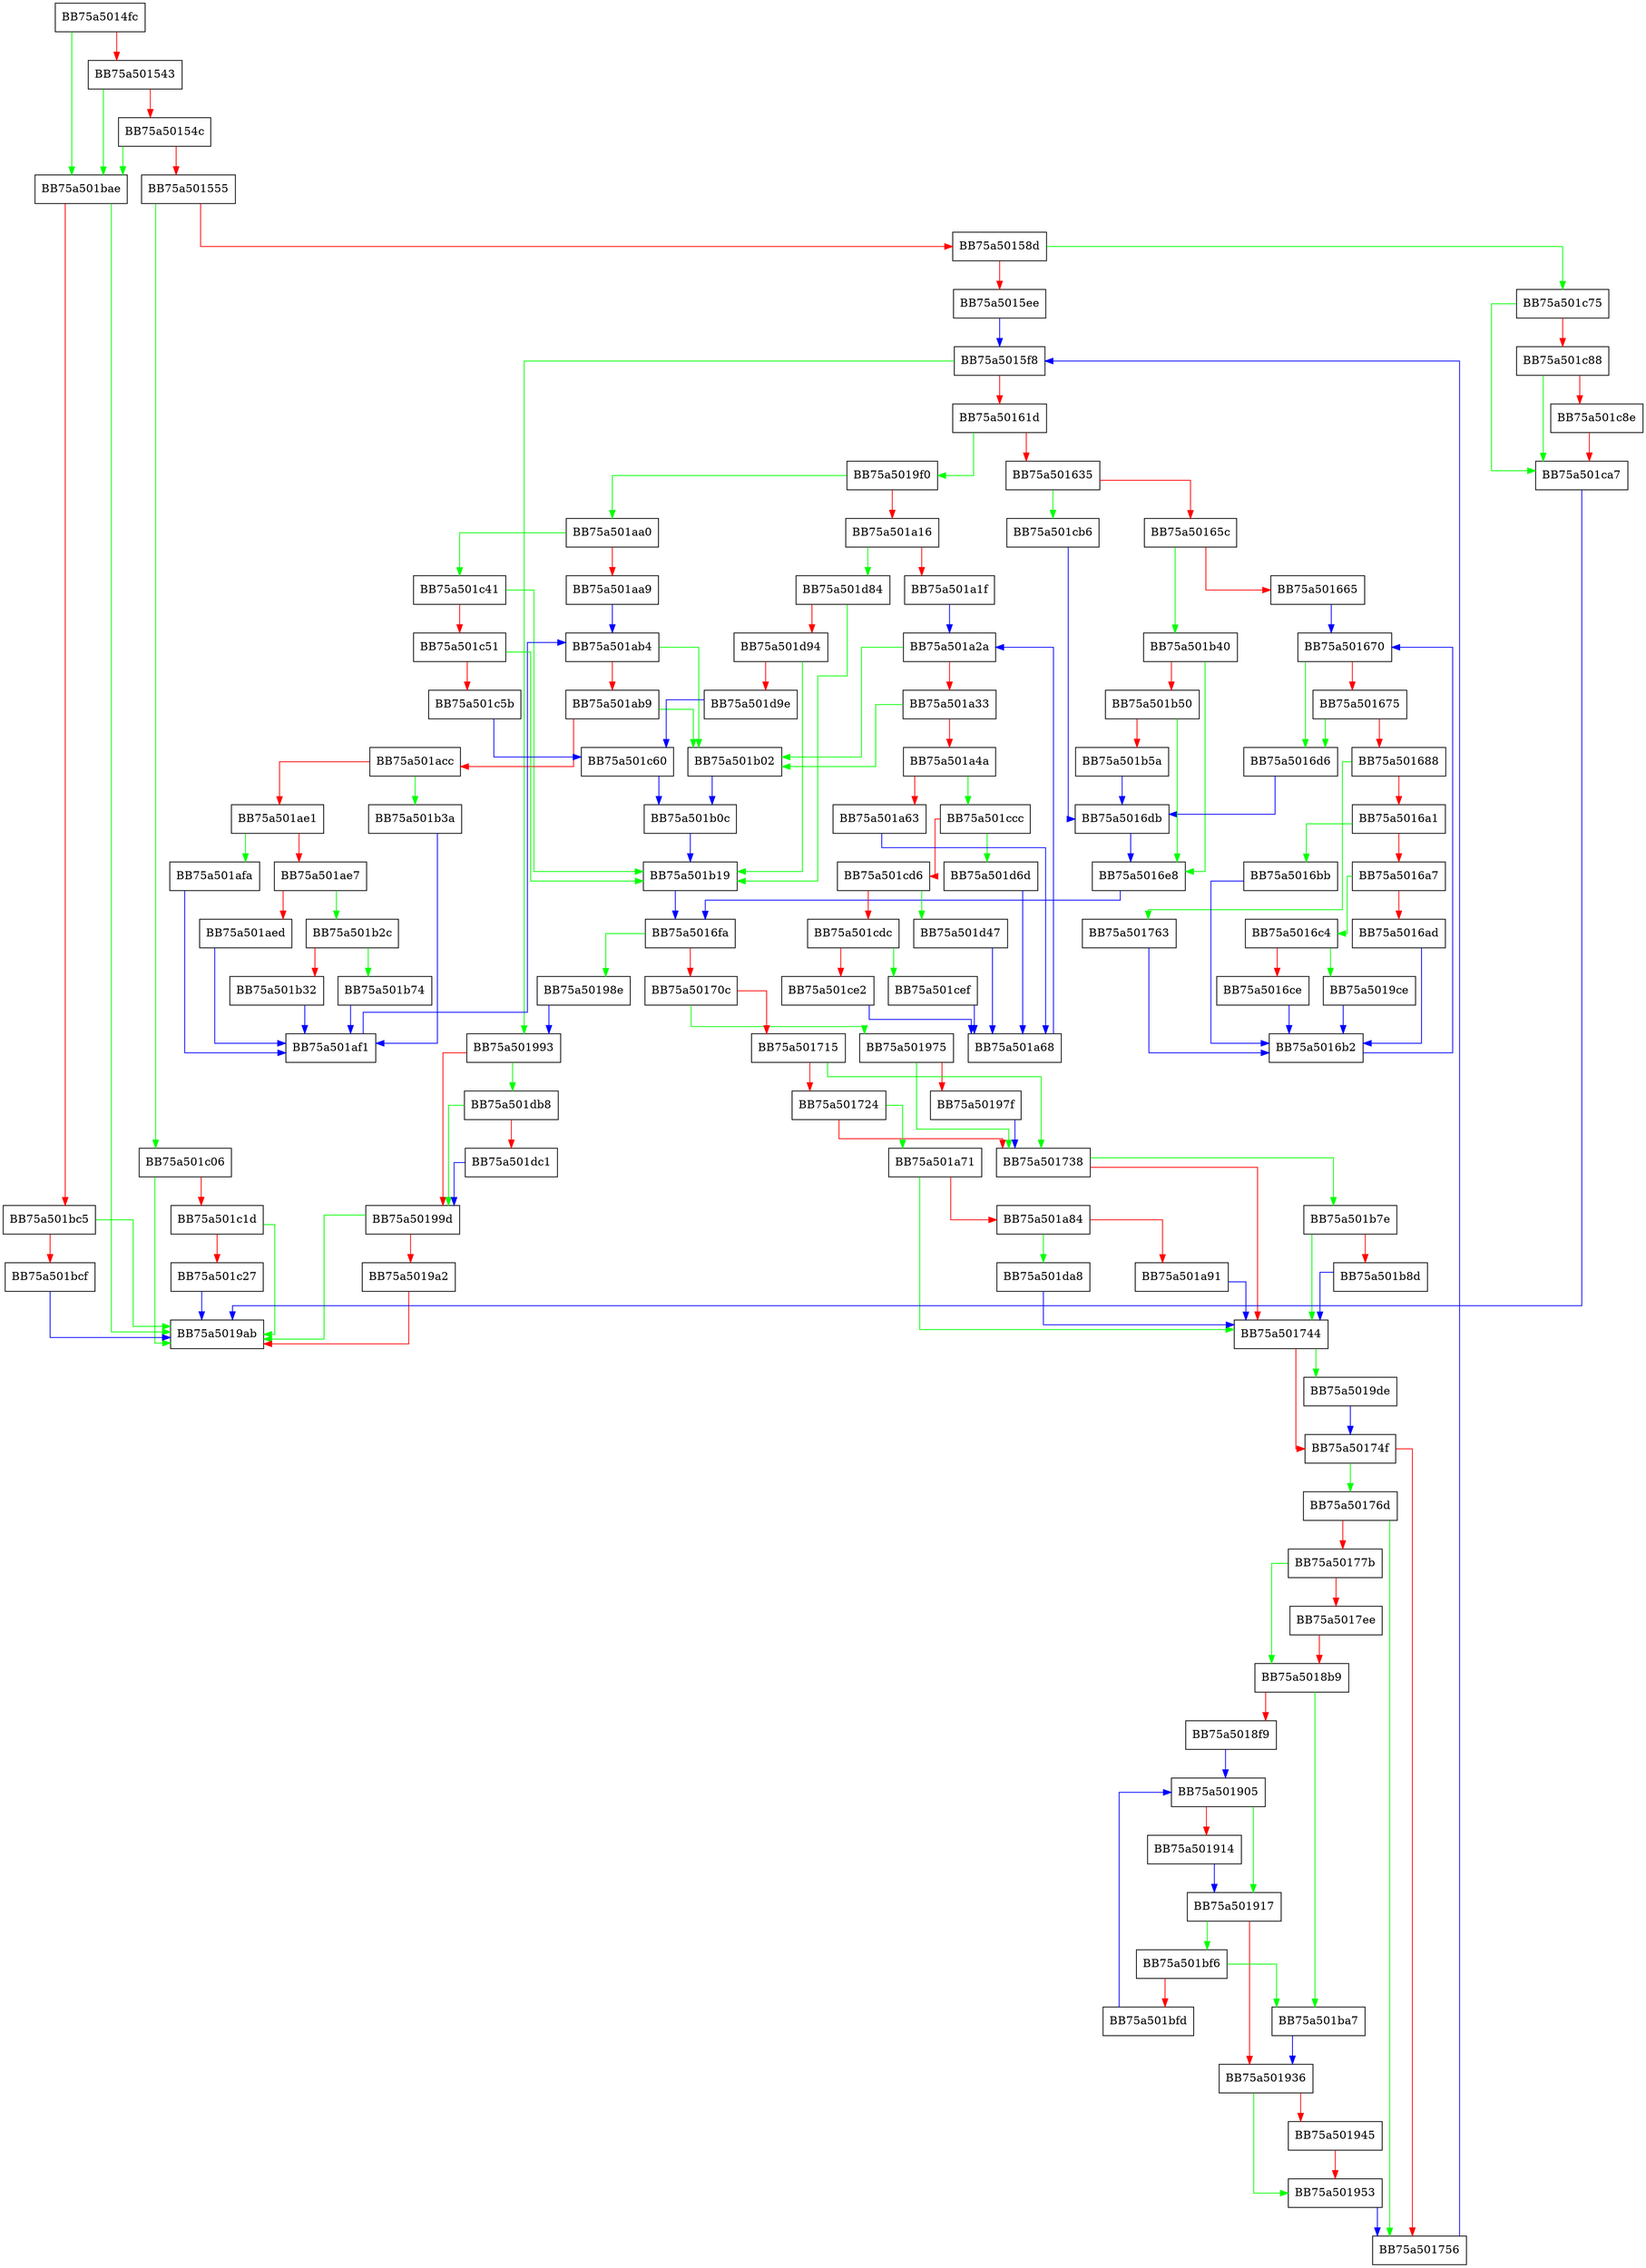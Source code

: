 digraph PopulateDynamicSectionEntries {
  node [shape="box"];
  graph [splines=ortho];
  BB75a5014fc -> BB75a501bae [color="green"];
  BB75a5014fc -> BB75a501543 [color="red"];
  BB75a501543 -> BB75a501bae [color="green"];
  BB75a501543 -> BB75a50154c [color="red"];
  BB75a50154c -> BB75a501bae [color="green"];
  BB75a50154c -> BB75a501555 [color="red"];
  BB75a501555 -> BB75a501c06 [color="green"];
  BB75a501555 -> BB75a50158d [color="red"];
  BB75a50158d -> BB75a501c75 [color="green"];
  BB75a50158d -> BB75a5015ee [color="red"];
  BB75a5015ee -> BB75a5015f8 [color="blue"];
  BB75a5015f8 -> BB75a501993 [color="green"];
  BB75a5015f8 -> BB75a50161d [color="red"];
  BB75a50161d -> BB75a5019f0 [color="green"];
  BB75a50161d -> BB75a501635 [color="red"];
  BB75a501635 -> BB75a501cb6 [color="green"];
  BB75a501635 -> BB75a50165c [color="red"];
  BB75a50165c -> BB75a501b40 [color="green"];
  BB75a50165c -> BB75a501665 [color="red"];
  BB75a501665 -> BB75a501670 [color="blue"];
  BB75a501670 -> BB75a5016d6 [color="green"];
  BB75a501670 -> BB75a501675 [color="red"];
  BB75a501675 -> BB75a5016d6 [color="green"];
  BB75a501675 -> BB75a501688 [color="red"];
  BB75a501688 -> BB75a501763 [color="green"];
  BB75a501688 -> BB75a5016a1 [color="red"];
  BB75a5016a1 -> BB75a5016bb [color="green"];
  BB75a5016a1 -> BB75a5016a7 [color="red"];
  BB75a5016a7 -> BB75a5016c4 [color="green"];
  BB75a5016a7 -> BB75a5016ad [color="red"];
  BB75a5016ad -> BB75a5016b2 [color="blue"];
  BB75a5016b2 -> BB75a501670 [color="blue"];
  BB75a5016bb -> BB75a5016b2 [color="blue"];
  BB75a5016c4 -> BB75a5019ce [color="green"];
  BB75a5016c4 -> BB75a5016ce [color="red"];
  BB75a5016ce -> BB75a5016b2 [color="blue"];
  BB75a5016d6 -> BB75a5016db [color="blue"];
  BB75a5016db -> BB75a5016e8 [color="blue"];
  BB75a5016e8 -> BB75a5016fa [color="blue"];
  BB75a5016fa -> BB75a50198e [color="green"];
  BB75a5016fa -> BB75a50170c [color="red"];
  BB75a50170c -> BB75a501975 [color="green"];
  BB75a50170c -> BB75a501715 [color="red"];
  BB75a501715 -> BB75a501738 [color="green"];
  BB75a501715 -> BB75a501724 [color="red"];
  BB75a501724 -> BB75a501a71 [color="green"];
  BB75a501724 -> BB75a501738 [color="red"];
  BB75a501738 -> BB75a501b7e [color="green"];
  BB75a501738 -> BB75a501744 [color="red"];
  BB75a501744 -> BB75a5019de [color="green"];
  BB75a501744 -> BB75a50174f [color="red"];
  BB75a50174f -> BB75a50176d [color="green"];
  BB75a50174f -> BB75a501756 [color="red"];
  BB75a501756 -> BB75a5015f8 [color="blue"];
  BB75a501763 -> BB75a5016b2 [color="blue"];
  BB75a50176d -> BB75a501756 [color="green"];
  BB75a50176d -> BB75a50177b [color="red"];
  BB75a50177b -> BB75a5018b9 [color="green"];
  BB75a50177b -> BB75a5017ee [color="red"];
  BB75a5017ee -> BB75a5018b9 [color="red"];
  BB75a5018b9 -> BB75a501ba7 [color="green"];
  BB75a5018b9 -> BB75a5018f9 [color="red"];
  BB75a5018f9 -> BB75a501905 [color="blue"];
  BB75a501905 -> BB75a501917 [color="green"];
  BB75a501905 -> BB75a501914 [color="red"];
  BB75a501914 -> BB75a501917 [color="blue"];
  BB75a501917 -> BB75a501bf6 [color="green"];
  BB75a501917 -> BB75a501936 [color="red"];
  BB75a501936 -> BB75a501953 [color="green"];
  BB75a501936 -> BB75a501945 [color="red"];
  BB75a501945 -> BB75a501953 [color="red"];
  BB75a501953 -> BB75a501756 [color="blue"];
  BB75a501975 -> BB75a501738 [color="green"];
  BB75a501975 -> BB75a50197f [color="red"];
  BB75a50197f -> BB75a501738 [color="blue"];
  BB75a50198e -> BB75a501993 [color="blue"];
  BB75a501993 -> BB75a501db8 [color="green"];
  BB75a501993 -> BB75a50199d [color="red"];
  BB75a50199d -> BB75a5019ab [color="green"];
  BB75a50199d -> BB75a5019a2 [color="red"];
  BB75a5019a2 -> BB75a5019ab [color="red"];
  BB75a5019ce -> BB75a5016b2 [color="blue"];
  BB75a5019de -> BB75a50174f [color="blue"];
  BB75a5019f0 -> BB75a501aa0 [color="green"];
  BB75a5019f0 -> BB75a501a16 [color="red"];
  BB75a501a16 -> BB75a501d84 [color="green"];
  BB75a501a16 -> BB75a501a1f [color="red"];
  BB75a501a1f -> BB75a501a2a [color="blue"];
  BB75a501a2a -> BB75a501b02 [color="green"];
  BB75a501a2a -> BB75a501a33 [color="red"];
  BB75a501a33 -> BB75a501b02 [color="green"];
  BB75a501a33 -> BB75a501a4a [color="red"];
  BB75a501a4a -> BB75a501ccc [color="green"];
  BB75a501a4a -> BB75a501a63 [color="red"];
  BB75a501a63 -> BB75a501a68 [color="blue"];
  BB75a501a68 -> BB75a501a2a [color="blue"];
  BB75a501a71 -> BB75a501744 [color="green"];
  BB75a501a71 -> BB75a501a84 [color="red"];
  BB75a501a84 -> BB75a501da8 [color="green"];
  BB75a501a84 -> BB75a501a91 [color="red"];
  BB75a501a91 -> BB75a501744 [color="blue"];
  BB75a501aa0 -> BB75a501c41 [color="green"];
  BB75a501aa0 -> BB75a501aa9 [color="red"];
  BB75a501aa9 -> BB75a501ab4 [color="blue"];
  BB75a501ab4 -> BB75a501b02 [color="green"];
  BB75a501ab4 -> BB75a501ab9 [color="red"];
  BB75a501ab9 -> BB75a501b02 [color="green"];
  BB75a501ab9 -> BB75a501acc [color="red"];
  BB75a501acc -> BB75a501b3a [color="green"];
  BB75a501acc -> BB75a501ae1 [color="red"];
  BB75a501ae1 -> BB75a501afa [color="green"];
  BB75a501ae1 -> BB75a501ae7 [color="red"];
  BB75a501ae7 -> BB75a501b2c [color="green"];
  BB75a501ae7 -> BB75a501aed [color="red"];
  BB75a501aed -> BB75a501af1 [color="blue"];
  BB75a501af1 -> BB75a501ab4 [color="blue"];
  BB75a501afa -> BB75a501af1 [color="blue"];
  BB75a501b02 -> BB75a501b0c [color="blue"];
  BB75a501b0c -> BB75a501b19 [color="blue"];
  BB75a501b19 -> BB75a5016fa [color="blue"];
  BB75a501b2c -> BB75a501b74 [color="green"];
  BB75a501b2c -> BB75a501b32 [color="red"];
  BB75a501b32 -> BB75a501af1 [color="blue"];
  BB75a501b3a -> BB75a501af1 [color="blue"];
  BB75a501b40 -> BB75a5016e8 [color="green"];
  BB75a501b40 -> BB75a501b50 [color="red"];
  BB75a501b50 -> BB75a5016e8 [color="green"];
  BB75a501b50 -> BB75a501b5a [color="red"];
  BB75a501b5a -> BB75a5016db [color="blue"];
  BB75a501b74 -> BB75a501af1 [color="blue"];
  BB75a501b7e -> BB75a501744 [color="green"];
  BB75a501b7e -> BB75a501b8d [color="red"];
  BB75a501b8d -> BB75a501744 [color="blue"];
  BB75a501ba7 -> BB75a501936 [color="blue"];
  BB75a501bae -> BB75a5019ab [color="green"];
  BB75a501bae -> BB75a501bc5 [color="red"];
  BB75a501bc5 -> BB75a5019ab [color="green"];
  BB75a501bc5 -> BB75a501bcf [color="red"];
  BB75a501bcf -> BB75a5019ab [color="blue"];
  BB75a501bf6 -> BB75a501ba7 [color="green"];
  BB75a501bf6 -> BB75a501bfd [color="red"];
  BB75a501bfd -> BB75a501905 [color="blue"];
  BB75a501c06 -> BB75a5019ab [color="green"];
  BB75a501c06 -> BB75a501c1d [color="red"];
  BB75a501c1d -> BB75a5019ab [color="green"];
  BB75a501c1d -> BB75a501c27 [color="red"];
  BB75a501c27 -> BB75a5019ab [color="blue"];
  BB75a501c41 -> BB75a501b19 [color="green"];
  BB75a501c41 -> BB75a501c51 [color="red"];
  BB75a501c51 -> BB75a501b19 [color="green"];
  BB75a501c51 -> BB75a501c5b [color="red"];
  BB75a501c5b -> BB75a501c60 [color="blue"];
  BB75a501c60 -> BB75a501b0c [color="blue"];
  BB75a501c75 -> BB75a501ca7 [color="green"];
  BB75a501c75 -> BB75a501c88 [color="red"];
  BB75a501c88 -> BB75a501ca7 [color="green"];
  BB75a501c88 -> BB75a501c8e [color="red"];
  BB75a501c8e -> BB75a501ca7 [color="red"];
  BB75a501ca7 -> BB75a5019ab [color="blue"];
  BB75a501cb6 -> BB75a5016db [color="blue"];
  BB75a501ccc -> BB75a501d6d [color="green"];
  BB75a501ccc -> BB75a501cd6 [color="red"];
  BB75a501cd6 -> BB75a501d47 [color="green"];
  BB75a501cd6 -> BB75a501cdc [color="red"];
  BB75a501cdc -> BB75a501cef [color="green"];
  BB75a501cdc -> BB75a501ce2 [color="red"];
  BB75a501ce2 -> BB75a501a68 [color="blue"];
  BB75a501cef -> BB75a501a68 [color="blue"];
  BB75a501d47 -> BB75a501a68 [color="blue"];
  BB75a501d6d -> BB75a501a68 [color="blue"];
  BB75a501d84 -> BB75a501b19 [color="green"];
  BB75a501d84 -> BB75a501d94 [color="red"];
  BB75a501d94 -> BB75a501b19 [color="green"];
  BB75a501d94 -> BB75a501d9e [color="red"];
  BB75a501d9e -> BB75a501c60 [color="blue"];
  BB75a501da8 -> BB75a501744 [color="blue"];
  BB75a501db8 -> BB75a50199d [color="green"];
  BB75a501db8 -> BB75a501dc1 [color="red"];
  BB75a501dc1 -> BB75a50199d [color="blue"];
}